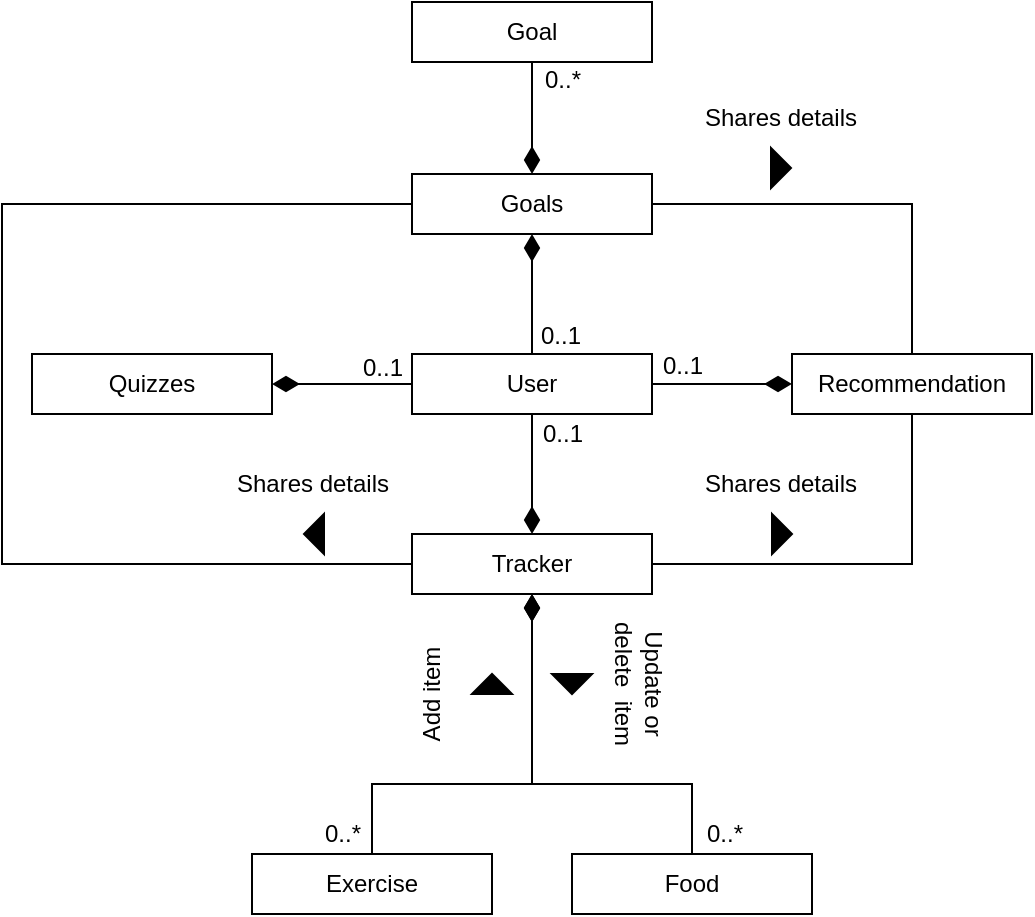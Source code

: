 <mxfile version="20.6.0" type="github">
  <diagram id="C5RBs43oDa-KdzZeNtuy" name="Page-1">
    <mxGraphModel dx="1250" dy="656" grid="0" gridSize="10" guides="1" tooltips="1" connect="1" arrows="1" fold="1" page="1" pageScale="1" pageWidth="827" pageHeight="1169" math="0" shadow="0">
      <root>
        <mxCell id="WIyWlLk6GJQsqaUBKTNV-0" />
        <mxCell id="WIyWlLk6GJQsqaUBKTNV-1" parent="WIyWlLk6GJQsqaUBKTNV-0" />
        <mxCell id="8dt7e1dIpxcetfPC-Uj9-0" value="User" style="rounded=0;whiteSpace=wrap;html=1;" vertex="1" parent="WIyWlLk6GJQsqaUBKTNV-1">
          <mxGeometry x="300" y="210" width="120" height="30" as="geometry" />
        </mxCell>
        <mxCell id="8dt7e1dIpxcetfPC-Uj9-9" style="edgeStyle=orthogonalEdgeStyle;rounded=0;orthogonalLoop=1;jettySize=auto;html=1;exitX=0.5;exitY=0;exitDx=0;exitDy=0;entryX=0.5;entryY=1;entryDx=0;entryDy=0;endArrow=none;endFill=0;startArrow=diamondThin;startFill=1;startSize=11;" edge="1" parent="WIyWlLk6GJQsqaUBKTNV-1" source="8dt7e1dIpxcetfPC-Uj9-1" target="8dt7e1dIpxcetfPC-Uj9-0">
          <mxGeometry relative="1" as="geometry" />
        </mxCell>
        <mxCell id="8dt7e1dIpxcetfPC-Uj9-39" style="edgeStyle=orthogonalEdgeStyle;rounded=0;jumpSize=6;orthogonalLoop=1;jettySize=auto;html=1;exitX=1;exitY=0.5;exitDx=0;exitDy=0;entryX=0.5;entryY=1;entryDx=0;entryDy=0;strokeWidth=1;fontSize=12;startArrow=none;startFill=0;endArrow=none;endFill=0;startSize=6;endSize=11;" edge="1" parent="WIyWlLk6GJQsqaUBKTNV-1" source="8dt7e1dIpxcetfPC-Uj9-1" target="8dt7e1dIpxcetfPC-Uj9-4">
          <mxGeometry relative="1" as="geometry" />
        </mxCell>
        <mxCell id="8dt7e1dIpxcetfPC-Uj9-1" value="Tracker" style="rounded=0;whiteSpace=wrap;html=1;" vertex="1" parent="WIyWlLk6GJQsqaUBKTNV-1">
          <mxGeometry x="300" y="300" width="120" height="30" as="geometry" />
        </mxCell>
        <mxCell id="8dt7e1dIpxcetfPC-Uj9-7" style="edgeStyle=orthogonalEdgeStyle;rounded=0;orthogonalLoop=1;jettySize=auto;html=1;entryX=0.5;entryY=1;entryDx=0;entryDy=0;endArrow=diamondThin;endFill=1;endSize=11;" edge="1" parent="WIyWlLk6GJQsqaUBKTNV-1" source="8dt7e1dIpxcetfPC-Uj9-2" target="8dt7e1dIpxcetfPC-Uj9-1">
          <mxGeometry relative="1" as="geometry">
            <Array as="points">
              <mxPoint x="280" y="425" />
              <mxPoint x="360" y="425" />
            </Array>
          </mxGeometry>
        </mxCell>
        <mxCell id="8dt7e1dIpxcetfPC-Uj9-2" value="Exercise" style="rounded=0;whiteSpace=wrap;html=1;" vertex="1" parent="WIyWlLk6GJQsqaUBKTNV-1">
          <mxGeometry x="220" y="460" width="120" height="30" as="geometry" />
        </mxCell>
        <mxCell id="8dt7e1dIpxcetfPC-Uj9-8" style="edgeStyle=orthogonalEdgeStyle;rounded=0;orthogonalLoop=1;jettySize=auto;html=1;entryX=0.5;entryY=1;entryDx=0;entryDy=0;endArrow=diamondThin;endFill=1;startSize=6;endSize=11;" edge="1" parent="WIyWlLk6GJQsqaUBKTNV-1" source="8dt7e1dIpxcetfPC-Uj9-3" target="8dt7e1dIpxcetfPC-Uj9-1">
          <mxGeometry relative="1" as="geometry">
            <Array as="points">
              <mxPoint x="440" y="425" />
              <mxPoint x="360" y="425" />
            </Array>
          </mxGeometry>
        </mxCell>
        <mxCell id="8dt7e1dIpxcetfPC-Uj9-3" value="Food" style="rounded=0;whiteSpace=wrap;html=1;" vertex="1" parent="WIyWlLk6GJQsqaUBKTNV-1">
          <mxGeometry x="380" y="460" width="120" height="30" as="geometry" />
        </mxCell>
        <mxCell id="8dt7e1dIpxcetfPC-Uj9-10" style="edgeStyle=orthogonalEdgeStyle;rounded=0;orthogonalLoop=1;jettySize=auto;html=1;entryX=1;entryY=0.5;entryDx=0;entryDy=0;endArrow=none;endFill=0;startArrow=diamondThin;startFill=1;startSize=11;" edge="1" parent="WIyWlLk6GJQsqaUBKTNV-1" source="8dt7e1dIpxcetfPC-Uj9-4" target="8dt7e1dIpxcetfPC-Uj9-0">
          <mxGeometry relative="1" as="geometry" />
        </mxCell>
        <mxCell id="8dt7e1dIpxcetfPC-Uj9-4" value="Recommendation" style="rounded=0;whiteSpace=wrap;html=1;" vertex="1" parent="WIyWlLk6GJQsqaUBKTNV-1">
          <mxGeometry x="490" y="210" width="120" height="30" as="geometry" />
        </mxCell>
        <mxCell id="8dt7e1dIpxcetfPC-Uj9-11" style="edgeStyle=orthogonalEdgeStyle;rounded=0;orthogonalLoop=1;jettySize=auto;html=1;entryX=0.5;entryY=0;entryDx=0;entryDy=0;endArrow=none;endFill=0;startArrow=diamondThin;startFill=1;endSize=6;jumpSize=6;fontSize=12;strokeWidth=1;startSize=11;" edge="1" parent="WIyWlLk6GJQsqaUBKTNV-1" source="8dt7e1dIpxcetfPC-Uj9-5" target="8dt7e1dIpxcetfPC-Uj9-0">
          <mxGeometry relative="1" as="geometry" />
        </mxCell>
        <mxCell id="8dt7e1dIpxcetfPC-Uj9-38" style="edgeStyle=orthogonalEdgeStyle;rounded=0;jumpSize=6;orthogonalLoop=1;jettySize=auto;html=1;exitX=1;exitY=0.5;exitDx=0;exitDy=0;entryX=0.5;entryY=0;entryDx=0;entryDy=0;strokeWidth=1;fontSize=12;startArrow=none;startFill=0;endArrow=none;endFill=0;startSize=6;endSize=11;" edge="1" parent="WIyWlLk6GJQsqaUBKTNV-1" source="8dt7e1dIpxcetfPC-Uj9-5" target="8dt7e1dIpxcetfPC-Uj9-4">
          <mxGeometry relative="1" as="geometry" />
        </mxCell>
        <mxCell id="8dt7e1dIpxcetfPC-Uj9-51" style="edgeStyle=orthogonalEdgeStyle;rounded=0;jumpSize=6;orthogonalLoop=1;jettySize=auto;html=1;exitX=0;exitY=0.5;exitDx=0;exitDy=0;entryX=0;entryY=0.5;entryDx=0;entryDy=0;strokeWidth=1;fontSize=12;startArrow=none;startFill=0;endArrow=none;endFill=0;startSize=6;endSize=11;" edge="1" parent="WIyWlLk6GJQsqaUBKTNV-1" source="8dt7e1dIpxcetfPC-Uj9-5" target="8dt7e1dIpxcetfPC-Uj9-1">
          <mxGeometry relative="1" as="geometry">
            <Array as="points">
              <mxPoint x="95" y="135" />
              <mxPoint x="95" y="315" />
            </Array>
          </mxGeometry>
        </mxCell>
        <mxCell id="8dt7e1dIpxcetfPC-Uj9-5" value="Goals" style="rounded=0;whiteSpace=wrap;html=1;" vertex="1" parent="WIyWlLk6GJQsqaUBKTNV-1">
          <mxGeometry x="300" y="120" width="120" height="30" as="geometry" />
        </mxCell>
        <mxCell id="8dt7e1dIpxcetfPC-Uj9-12" style="edgeStyle=orthogonalEdgeStyle;rounded=0;orthogonalLoop=1;jettySize=auto;html=1;entryX=0;entryY=0.5;entryDx=0;entryDy=0;endArrow=none;endFill=0;startArrow=diamondThin;startFill=1;startSize=11;" edge="1" parent="WIyWlLk6GJQsqaUBKTNV-1" source="8dt7e1dIpxcetfPC-Uj9-6" target="8dt7e1dIpxcetfPC-Uj9-0">
          <mxGeometry relative="1" as="geometry" />
        </mxCell>
        <mxCell id="8dt7e1dIpxcetfPC-Uj9-6" value="Quizzes" style="rounded=0;whiteSpace=wrap;html=1;" vertex="1" parent="WIyWlLk6GJQsqaUBKTNV-1">
          <mxGeometry x="110" y="210" width="120" height="30" as="geometry" />
        </mxCell>
        <mxCell id="8dt7e1dIpxcetfPC-Uj9-13" value="0..1" style="text;html=1;align=center;verticalAlign=middle;resizable=0;points=[];autosize=1;strokeColor=none;fillColor=none;" vertex="1" parent="WIyWlLk6GJQsqaUBKTNV-1">
          <mxGeometry x="355" y="235" width="40" height="30" as="geometry" />
        </mxCell>
        <mxCell id="8dt7e1dIpxcetfPC-Uj9-15" value="0..1" style="text;html=1;align=center;verticalAlign=middle;resizable=0;points=[];autosize=1;strokeColor=none;fillColor=none;" vertex="1" parent="WIyWlLk6GJQsqaUBKTNV-1">
          <mxGeometry x="415" y="201" width="40" height="30" as="geometry" />
        </mxCell>
        <mxCell id="8dt7e1dIpxcetfPC-Uj9-17" value="0..1" style="text;html=1;align=center;verticalAlign=middle;resizable=0;points=[];autosize=1;strokeColor=none;fillColor=none;" vertex="1" parent="WIyWlLk6GJQsqaUBKTNV-1">
          <mxGeometry x="354" y="186" width="40" height="30" as="geometry" />
        </mxCell>
        <mxCell id="8dt7e1dIpxcetfPC-Uj9-18" value="0..1" style="text;html=1;align=center;verticalAlign=middle;resizable=0;points=[];autosize=1;strokeColor=none;fillColor=none;" vertex="1" parent="WIyWlLk6GJQsqaUBKTNV-1">
          <mxGeometry x="265" y="202" width="40" height="30" as="geometry" />
        </mxCell>
        <mxCell id="8dt7e1dIpxcetfPC-Uj9-26" value="0..*" style="text;html=1;align=center;verticalAlign=middle;resizable=0;points=[];autosize=1;strokeColor=none;fillColor=none;" vertex="1" parent="WIyWlLk6GJQsqaUBKTNV-1">
          <mxGeometry x="245" y="435" width="40" height="30" as="geometry" />
        </mxCell>
        <mxCell id="8dt7e1dIpxcetfPC-Uj9-27" value="0..*" style="text;html=1;align=center;verticalAlign=middle;resizable=0;points=[];autosize=1;strokeColor=none;fillColor=none;" vertex="1" parent="WIyWlLk6GJQsqaUBKTNV-1">
          <mxGeometry x="436" y="435" width="40" height="30" as="geometry" />
        </mxCell>
        <mxCell id="8dt7e1dIpxcetfPC-Uj9-34" value="" style="triangle;whiteSpace=wrap;html=1;fontSize=12;fillColor=#000000;rotation=-90;" vertex="1" parent="WIyWlLk6GJQsqaUBKTNV-1">
          <mxGeometry x="335" y="365" width="10" height="20" as="geometry" />
        </mxCell>
        <mxCell id="8dt7e1dIpxcetfPC-Uj9-35" value="" style="triangle;whiteSpace=wrap;html=1;fontSize=12;fillColor=#000000;rotation=90;" vertex="1" parent="WIyWlLk6GJQsqaUBKTNV-1">
          <mxGeometry x="375" y="365" width="10" height="20" as="geometry" />
        </mxCell>
        <mxCell id="8dt7e1dIpxcetfPC-Uj9-36" value="Add item" style="text;html=1;strokeColor=none;fillColor=none;align=center;verticalAlign=middle;whiteSpace=wrap;rounded=0;fontSize=12;rotation=-90;" vertex="1" parent="WIyWlLk6GJQsqaUBKTNV-1">
          <mxGeometry x="280" y="365" width="60" height="30" as="geometry" />
        </mxCell>
        <mxCell id="8dt7e1dIpxcetfPC-Uj9-37" value="Update or delete&amp;nbsp; item" style="text;html=1;strokeColor=none;fillColor=none;align=center;verticalAlign=middle;whiteSpace=wrap;rounded=0;fontSize=12;rotation=90;" vertex="1" parent="WIyWlLk6GJQsqaUBKTNV-1">
          <mxGeometry x="381" y="360" width="65" height="30" as="geometry" />
        </mxCell>
        <mxCell id="8dt7e1dIpxcetfPC-Uj9-40" value="" style="triangle;whiteSpace=wrap;html=1;fontSize=12;fillColor=#000000;" vertex="1" parent="WIyWlLk6GJQsqaUBKTNV-1">
          <mxGeometry x="480" y="290" width="10" height="20" as="geometry" />
        </mxCell>
        <mxCell id="8dt7e1dIpxcetfPC-Uj9-44" value="" style="triangle;whiteSpace=wrap;html=1;fontSize=12;fillColor=#000000;" vertex="1" parent="WIyWlLk6GJQsqaUBKTNV-1">
          <mxGeometry x="479.5" y="107" width="10" height="20" as="geometry" />
        </mxCell>
        <mxCell id="8dt7e1dIpxcetfPC-Uj9-46" value="Shares details" style="text;html=1;strokeColor=none;fillColor=none;align=center;verticalAlign=middle;whiteSpace=wrap;rounded=0;fontSize=12;" vertex="1" parent="WIyWlLk6GJQsqaUBKTNV-1">
          <mxGeometry x="445" y="77" width="79" height="30" as="geometry" />
        </mxCell>
        <mxCell id="8dt7e1dIpxcetfPC-Uj9-47" value="Shares details" style="text;html=1;strokeColor=none;fillColor=none;align=center;verticalAlign=middle;whiteSpace=wrap;rounded=0;fontSize=12;" vertex="1" parent="WIyWlLk6GJQsqaUBKTNV-1">
          <mxGeometry x="445" y="260" width="79" height="30" as="geometry" />
        </mxCell>
        <mxCell id="8dt7e1dIpxcetfPC-Uj9-49" style="edgeStyle=orthogonalEdgeStyle;rounded=0;jumpSize=6;orthogonalLoop=1;jettySize=auto;html=1;exitX=0.5;exitY=1;exitDx=0;exitDy=0;entryX=0.5;entryY=0;entryDx=0;entryDy=0;strokeWidth=1;fontSize=12;startArrow=none;startFill=0;endArrow=diamondThin;endFill=1;startSize=6;endSize=11;" edge="1" parent="WIyWlLk6GJQsqaUBKTNV-1" source="8dt7e1dIpxcetfPC-Uj9-48" target="8dt7e1dIpxcetfPC-Uj9-5">
          <mxGeometry relative="1" as="geometry" />
        </mxCell>
        <mxCell id="8dt7e1dIpxcetfPC-Uj9-48" value="Goal" style="rounded=0;whiteSpace=wrap;html=1;" vertex="1" parent="WIyWlLk6GJQsqaUBKTNV-1">
          <mxGeometry x="300" y="34" width="120" height="30" as="geometry" />
        </mxCell>
        <mxCell id="8dt7e1dIpxcetfPC-Uj9-50" value="0..*" style="text;html=1;align=center;verticalAlign=middle;resizable=0;points=[];autosize=1;strokeColor=none;fillColor=none;" vertex="1" parent="WIyWlLk6GJQsqaUBKTNV-1">
          <mxGeometry x="355" y="58" width="40" height="30" as="geometry" />
        </mxCell>
        <mxCell id="8dt7e1dIpxcetfPC-Uj9-52" value="" style="triangle;whiteSpace=wrap;html=1;fontSize=12;fillColor=#000000;rotation=-180;" vertex="1" parent="WIyWlLk6GJQsqaUBKTNV-1">
          <mxGeometry x="246" y="290" width="10" height="20" as="geometry" />
        </mxCell>
        <mxCell id="8dt7e1dIpxcetfPC-Uj9-53" value="Shares details" style="text;html=1;strokeColor=none;fillColor=none;align=center;verticalAlign=middle;whiteSpace=wrap;rounded=0;fontSize=12;" vertex="1" parent="WIyWlLk6GJQsqaUBKTNV-1">
          <mxGeometry x="211" y="260" width="79" height="30" as="geometry" />
        </mxCell>
      </root>
    </mxGraphModel>
  </diagram>
</mxfile>
